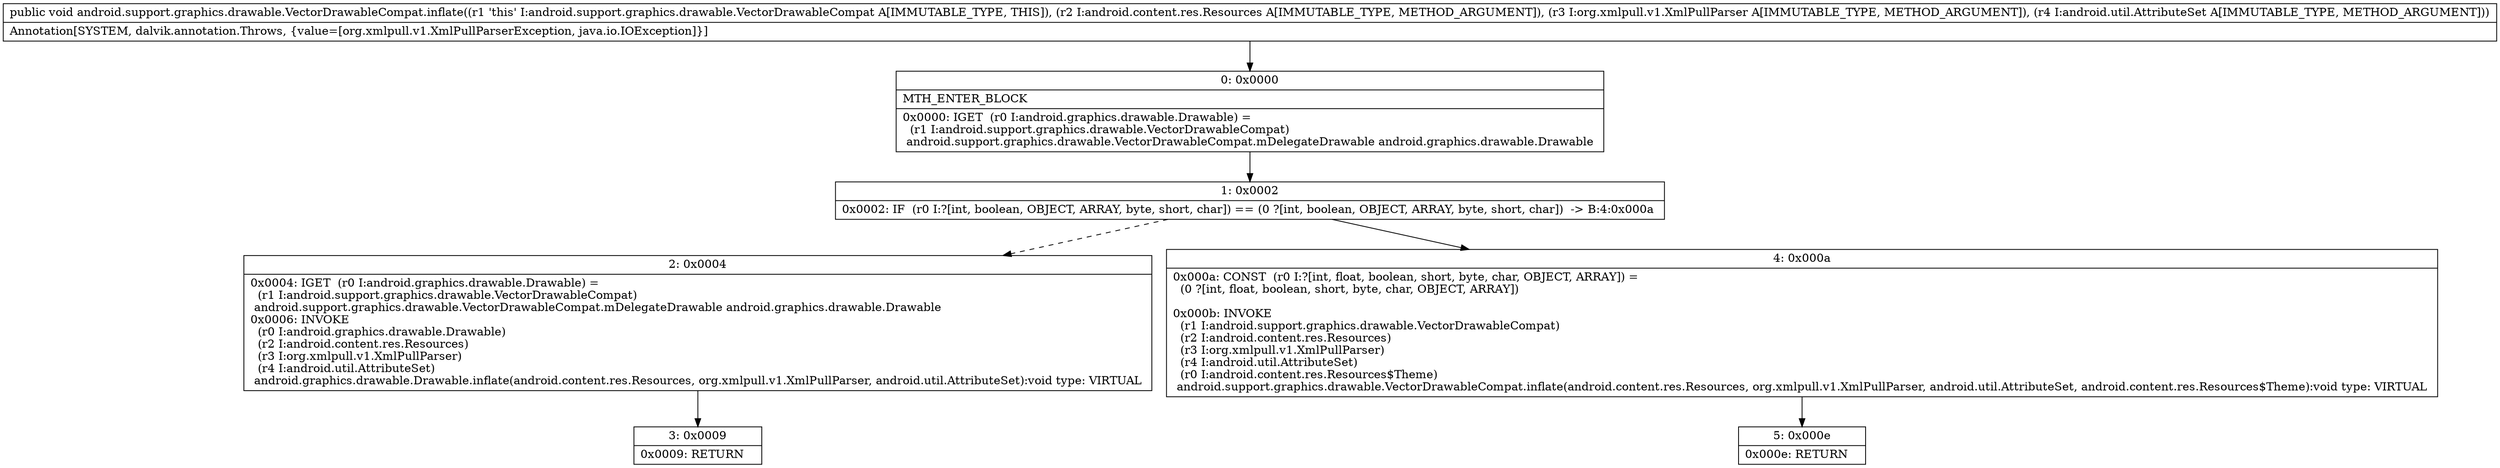 digraph "CFG forandroid.support.graphics.drawable.VectorDrawableCompat.inflate(Landroid\/content\/res\/Resources;Lorg\/xmlpull\/v1\/XmlPullParser;Landroid\/util\/AttributeSet;)V" {
Node_0 [shape=record,label="{0\:\ 0x0000|MTH_ENTER_BLOCK\l|0x0000: IGET  (r0 I:android.graphics.drawable.Drawable) = \l  (r1 I:android.support.graphics.drawable.VectorDrawableCompat)\l android.support.graphics.drawable.VectorDrawableCompat.mDelegateDrawable android.graphics.drawable.Drawable \l}"];
Node_1 [shape=record,label="{1\:\ 0x0002|0x0002: IF  (r0 I:?[int, boolean, OBJECT, ARRAY, byte, short, char]) == (0 ?[int, boolean, OBJECT, ARRAY, byte, short, char])  \-\> B:4:0x000a \l}"];
Node_2 [shape=record,label="{2\:\ 0x0004|0x0004: IGET  (r0 I:android.graphics.drawable.Drawable) = \l  (r1 I:android.support.graphics.drawable.VectorDrawableCompat)\l android.support.graphics.drawable.VectorDrawableCompat.mDelegateDrawable android.graphics.drawable.Drawable \l0x0006: INVOKE  \l  (r0 I:android.graphics.drawable.Drawable)\l  (r2 I:android.content.res.Resources)\l  (r3 I:org.xmlpull.v1.XmlPullParser)\l  (r4 I:android.util.AttributeSet)\l android.graphics.drawable.Drawable.inflate(android.content.res.Resources, org.xmlpull.v1.XmlPullParser, android.util.AttributeSet):void type: VIRTUAL \l}"];
Node_3 [shape=record,label="{3\:\ 0x0009|0x0009: RETURN   \l}"];
Node_4 [shape=record,label="{4\:\ 0x000a|0x000a: CONST  (r0 I:?[int, float, boolean, short, byte, char, OBJECT, ARRAY]) = \l  (0 ?[int, float, boolean, short, byte, char, OBJECT, ARRAY])\l \l0x000b: INVOKE  \l  (r1 I:android.support.graphics.drawable.VectorDrawableCompat)\l  (r2 I:android.content.res.Resources)\l  (r3 I:org.xmlpull.v1.XmlPullParser)\l  (r4 I:android.util.AttributeSet)\l  (r0 I:android.content.res.Resources$Theme)\l android.support.graphics.drawable.VectorDrawableCompat.inflate(android.content.res.Resources, org.xmlpull.v1.XmlPullParser, android.util.AttributeSet, android.content.res.Resources$Theme):void type: VIRTUAL \l}"];
Node_5 [shape=record,label="{5\:\ 0x000e|0x000e: RETURN   \l}"];
MethodNode[shape=record,label="{public void android.support.graphics.drawable.VectorDrawableCompat.inflate((r1 'this' I:android.support.graphics.drawable.VectorDrawableCompat A[IMMUTABLE_TYPE, THIS]), (r2 I:android.content.res.Resources A[IMMUTABLE_TYPE, METHOD_ARGUMENT]), (r3 I:org.xmlpull.v1.XmlPullParser A[IMMUTABLE_TYPE, METHOD_ARGUMENT]), (r4 I:android.util.AttributeSet A[IMMUTABLE_TYPE, METHOD_ARGUMENT]))  | Annotation[SYSTEM, dalvik.annotation.Throws, \{value=[org.xmlpull.v1.XmlPullParserException, java.io.IOException]\}]\l}"];
MethodNode -> Node_0;
Node_0 -> Node_1;
Node_1 -> Node_2[style=dashed];
Node_1 -> Node_4;
Node_2 -> Node_3;
Node_4 -> Node_5;
}

